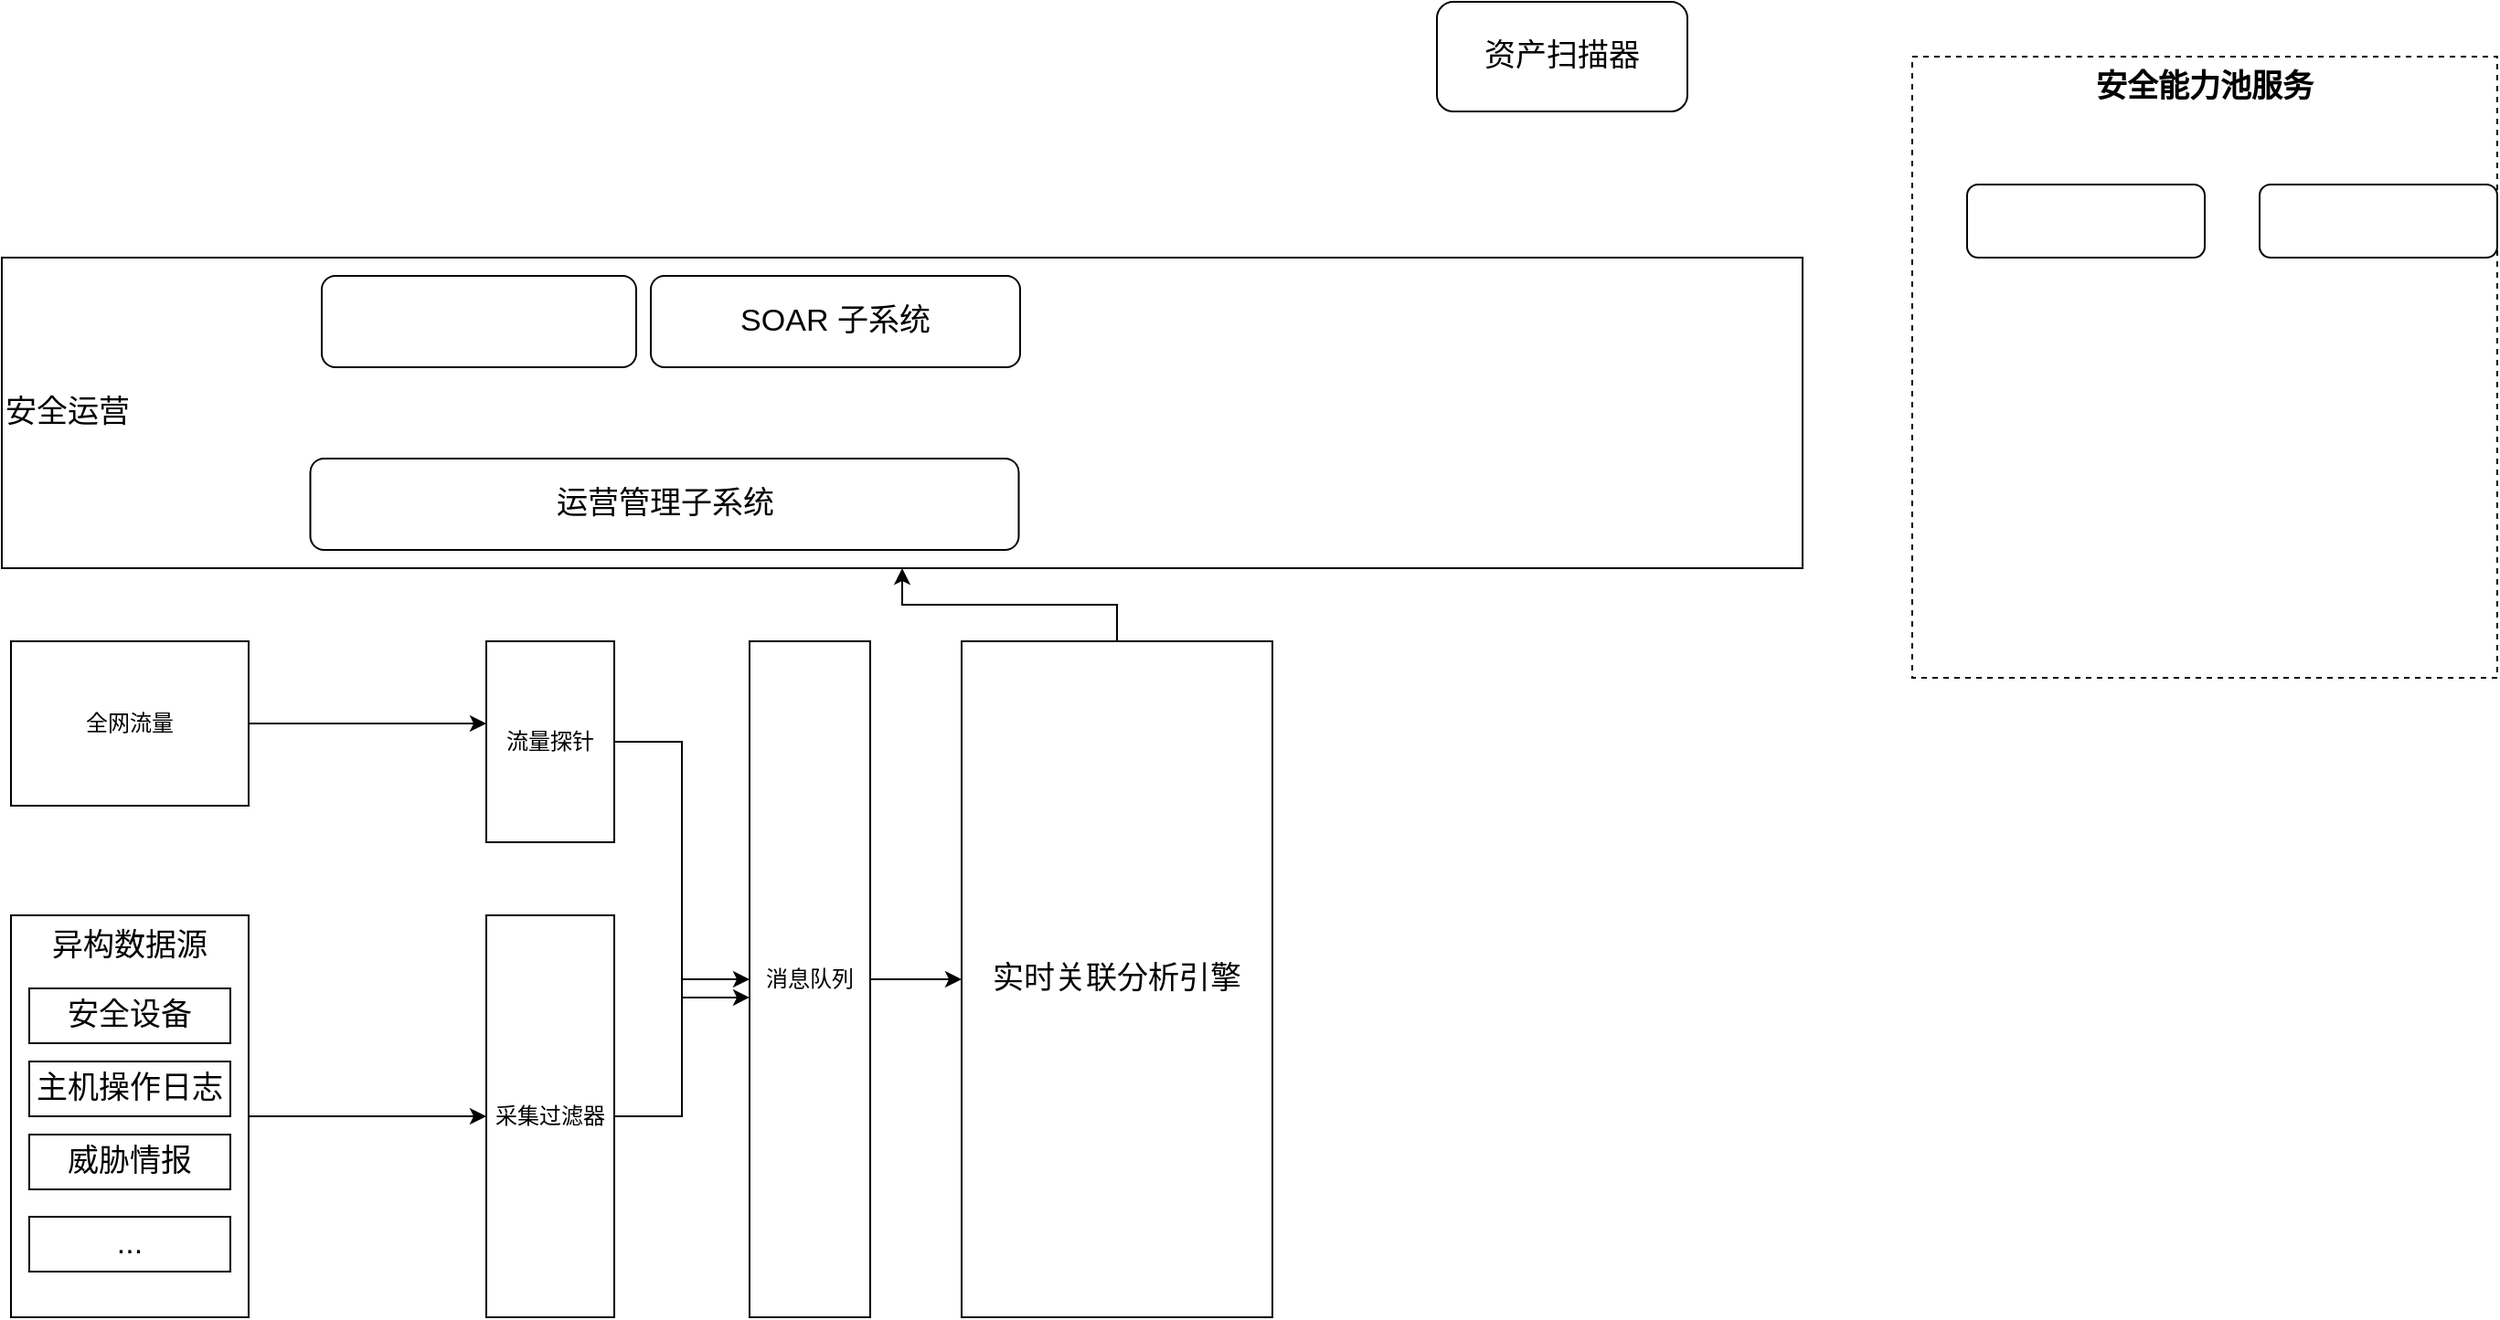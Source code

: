 <mxfile version="14.6.6" type="github">
  <diagram id="aFcd-sZfIuxCYyvOa6EC" name="Page-1">
    <mxGraphModel dx="1422" dy="1931" grid="1" gridSize="10" guides="1" tooltips="1" connect="1" arrows="1" fold="1" page="1" pageScale="1" pageWidth="827" pageHeight="1169" math="0" shadow="0">
      <root>
        <mxCell id="0" />
        <mxCell id="1" parent="0" />
        <mxCell id="uNM0V1RIPhNdZ5J6F5W2-13" style="edgeStyle=orthogonalEdgeStyle;rounded=0;orthogonalLoop=1;jettySize=auto;html=1;entryX=0;entryY=0.527;entryDx=0;entryDy=0;entryPerimeter=0;fontSize=17;" edge="1" parent="1" source="uNM0V1RIPhNdZ5J6F5W2-2" target="uNM0V1RIPhNdZ5J6F5W2-5">
          <mxGeometry relative="1" as="geometry" />
        </mxCell>
        <mxCell id="uNM0V1RIPhNdZ5J6F5W2-2" value="流量探针" style="rounded=0;whiteSpace=wrap;html=1;" vertex="1" parent="1">
          <mxGeometry x="270" y="240" width="70" height="110" as="geometry" />
        </mxCell>
        <mxCell id="uNM0V1RIPhNdZ5J6F5W2-14" style="edgeStyle=orthogonalEdgeStyle;rounded=0;orthogonalLoop=1;jettySize=auto;html=1;exitX=1;exitY=0.5;exitDx=0;exitDy=0;fontSize=17;" edge="1" parent="1" source="uNM0V1RIPhNdZ5J6F5W2-3" target="uNM0V1RIPhNdZ5J6F5W2-5">
          <mxGeometry relative="1" as="geometry" />
        </mxCell>
        <mxCell id="uNM0V1RIPhNdZ5J6F5W2-3" value="采集过滤器" style="rounded=0;whiteSpace=wrap;html=1;" vertex="1" parent="1">
          <mxGeometry x="270" y="390" width="70" height="220" as="geometry" />
        </mxCell>
        <mxCell id="uNM0V1RIPhNdZ5J6F5W2-6" style="edgeStyle=orthogonalEdgeStyle;rounded=0;orthogonalLoop=1;jettySize=auto;html=1;" edge="1" parent="1" source="uNM0V1RIPhNdZ5J6F5W2-4" target="uNM0V1RIPhNdZ5J6F5W2-2">
          <mxGeometry relative="1" as="geometry">
            <Array as="points">
              <mxPoint x="240" y="285" />
              <mxPoint x="240" y="285" />
            </Array>
          </mxGeometry>
        </mxCell>
        <mxCell id="uNM0V1RIPhNdZ5J6F5W2-4" value="全网流量" style="rounded=0;whiteSpace=wrap;html=1;" vertex="1" parent="1">
          <mxGeometry x="10" y="240" width="130" height="90" as="geometry" />
        </mxCell>
        <mxCell id="uNM0V1RIPhNdZ5J6F5W2-17" style="edgeStyle=orthogonalEdgeStyle;rounded=0;orthogonalLoop=1;jettySize=auto;html=1;fontSize=17;" edge="1" parent="1" source="uNM0V1RIPhNdZ5J6F5W2-5" target="uNM0V1RIPhNdZ5J6F5W2-16">
          <mxGeometry relative="1" as="geometry" />
        </mxCell>
        <mxCell id="uNM0V1RIPhNdZ5J6F5W2-5" value="消息队列" style="rounded=0;whiteSpace=wrap;html=1;" vertex="1" parent="1">
          <mxGeometry x="414" y="240" width="66" height="370" as="geometry" />
        </mxCell>
        <mxCell id="uNM0V1RIPhNdZ5J6F5W2-11" style="edgeStyle=orthogonalEdgeStyle;rounded=0;orthogonalLoop=1;jettySize=auto;html=1;exitX=1;exitY=0.5;exitDx=0;exitDy=0;entryX=0;entryY=0.5;entryDx=0;entryDy=0;fontSize=17;" edge="1" parent="1" source="uNM0V1RIPhNdZ5J6F5W2-7" target="uNM0V1RIPhNdZ5J6F5W2-3">
          <mxGeometry relative="1" as="geometry" />
        </mxCell>
        <mxCell id="uNM0V1RIPhNdZ5J6F5W2-7" value="异构数据源" style="rounded=0;whiteSpace=wrap;html=1;verticalAlign=top;fontSize=17;" vertex="1" parent="1">
          <mxGeometry x="10" y="390" width="130" height="220" as="geometry" />
        </mxCell>
        <mxCell id="uNM0V1RIPhNdZ5J6F5W2-8" value="安全设备" style="rounded=0;whiteSpace=wrap;html=1;fontSize=17;" vertex="1" parent="1">
          <mxGeometry x="20" y="430" width="110" height="30" as="geometry" />
        </mxCell>
        <mxCell id="uNM0V1RIPhNdZ5J6F5W2-9" value="主机操作日志" style="rounded=0;whiteSpace=wrap;html=1;fontSize=17;" vertex="1" parent="1">
          <mxGeometry x="20" y="470" width="110" height="30" as="geometry" />
        </mxCell>
        <mxCell id="uNM0V1RIPhNdZ5J6F5W2-10" value="威胁情报" style="rounded=0;whiteSpace=wrap;html=1;fontSize=17;" vertex="1" parent="1">
          <mxGeometry x="20" y="510" width="110" height="30" as="geometry" />
        </mxCell>
        <mxCell id="uNM0V1RIPhNdZ5J6F5W2-12" value="..." style="rounded=0;whiteSpace=wrap;html=1;fontSize=17;" vertex="1" parent="1">
          <mxGeometry x="20" y="555" width="110" height="30" as="geometry" />
        </mxCell>
        <mxCell id="uNM0V1RIPhNdZ5J6F5W2-18" style="edgeStyle=orthogonalEdgeStyle;rounded=0;orthogonalLoop=1;jettySize=auto;html=1;fontSize=17;" edge="1" parent="1" source="uNM0V1RIPhNdZ5J6F5W2-16" target="uNM0V1RIPhNdZ5J6F5W2-19">
          <mxGeometry relative="1" as="geometry">
            <mxPoint x="730" y="370" as="targetPoint" />
          </mxGeometry>
        </mxCell>
        <mxCell id="uNM0V1RIPhNdZ5J6F5W2-16" value="实时关联分析引擎" style="rounded=0;whiteSpace=wrap;html=1;fontSize=17;" vertex="1" parent="1">
          <mxGeometry x="530" y="240" width="170" height="370" as="geometry" />
        </mxCell>
        <mxCell id="uNM0V1RIPhNdZ5J6F5W2-19" value="安全运营" style="rounded=0;whiteSpace=wrap;html=1;fontSize=17;align=left;" vertex="1" parent="1">
          <mxGeometry x="5" y="30" width="985" height="170" as="geometry" />
        </mxCell>
        <mxCell id="uNM0V1RIPhNdZ5J6F5W2-20" value="资产扫描器" style="rounded=1;whiteSpace=wrap;html=1;fontSize=17;" vertex="1" parent="1">
          <mxGeometry x="790" y="-110" width="137" height="60" as="geometry" />
        </mxCell>
        <mxCell id="uNM0V1RIPhNdZ5J6F5W2-22" value="SOAR 子系统" style="rounded=1;whiteSpace=wrap;html=1;fontSize=17;" vertex="1" parent="1">
          <mxGeometry x="360" y="40" width="202" height="50" as="geometry" />
        </mxCell>
        <mxCell id="uNM0V1RIPhNdZ5J6F5W2-23" value="运营管理子系统" style="rounded=1;whiteSpace=wrap;html=1;fontSize=17;" vertex="1" parent="1">
          <mxGeometry x="173.75" y="140" width="387.5" height="50" as="geometry" />
        </mxCell>
        <mxCell id="uNM0V1RIPhNdZ5J6F5W2-24" value="" style="rounded=1;whiteSpace=wrap;html=1;fontSize=17;" vertex="1" parent="1">
          <mxGeometry x="180" y="40" width="172" height="50" as="geometry" />
        </mxCell>
        <mxCell id="uNM0V1RIPhNdZ5J6F5W2-26" value="&lt;b&gt;安全能力池服务&lt;/b&gt;" style="rounded=0;whiteSpace=wrap;html=1;fontSize=17;dashed=1;verticalAlign=top;" vertex="1" parent="1">
          <mxGeometry x="1050" y="-80" width="320" height="340" as="geometry" />
        </mxCell>
        <mxCell id="uNM0V1RIPhNdZ5J6F5W2-27" value="" style="rounded=1;whiteSpace=wrap;html=1;fontSize=17;" vertex="1" parent="1">
          <mxGeometry x="1080" y="-10" width="130" height="40" as="geometry" />
        </mxCell>
        <mxCell id="uNM0V1RIPhNdZ5J6F5W2-28" value="" style="rounded=1;whiteSpace=wrap;html=1;fontSize=17;" vertex="1" parent="1">
          <mxGeometry x="1240" y="-10" width="130" height="40" as="geometry" />
        </mxCell>
      </root>
    </mxGraphModel>
  </diagram>
</mxfile>
